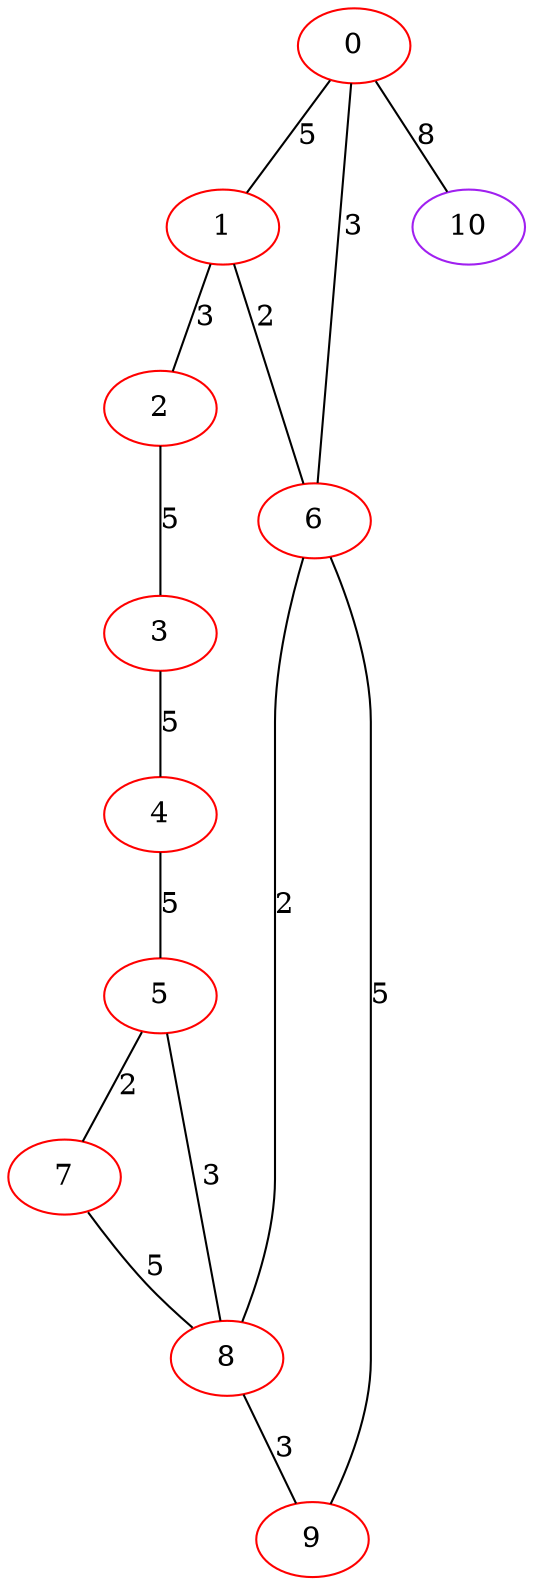 graph "" {
0 [color=red, weight=1];
1 [color=red, weight=1];
2 [color=red, weight=1];
3 [color=red, weight=1];
4 [color=red, weight=1];
5 [color=red, weight=1];
6 [color=red, weight=1];
7 [color=red, weight=1];
8 [color=red, weight=1];
9 [color=red, weight=1];
10 [color=purple, weight=4];
0 -- 1  [key=0, label=5];
0 -- 10  [key=0, label=8];
0 -- 6  [key=0, label=3];
1 -- 2  [key=0, label=3];
1 -- 6  [key=0, label=2];
2 -- 3  [key=0, label=5];
3 -- 4  [key=0, label=5];
4 -- 5  [key=0, label=5];
5 -- 8  [key=0, label=3];
5 -- 7  [key=0, label=2];
6 -- 8  [key=0, label=2];
6 -- 9  [key=0, label=5];
7 -- 8  [key=0, label=5];
8 -- 9  [key=0, label=3];
}
